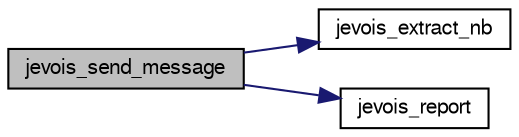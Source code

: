 digraph "jevois_send_message"
{
  edge [fontname="FreeSans",fontsize="10",labelfontname="FreeSans",labelfontsize="10"];
  node [fontname="FreeSans",fontsize="10",shape=record];
  rankdir="LR";
  Node1 [label="jevois_send_message",height=0.2,width=0.4,color="black", fillcolor="grey75", style="filled", fontcolor="black"];
  Node1 -> Node2 [color="midnightblue",fontsize="10",style="solid",fontname="FreeSans"];
  Node2 [label="jevois_extract_nb",height=0.2,width=0.4,color="black", fillcolor="white", style="filled",URL="$jevois_8c.html#a983869b0dac4c1aab278bb24700aa564"];
  Node1 -> Node3 [color="midnightblue",fontsize="10",style="solid",fontname="FreeSans"];
  Node3 [label="jevois_report",height=0.2,width=0.4,color="black", fillcolor="white", style="filled",URL="$jevois_8c.html#a4bb01532b86635c1f0989cae4d70e583"];
}

